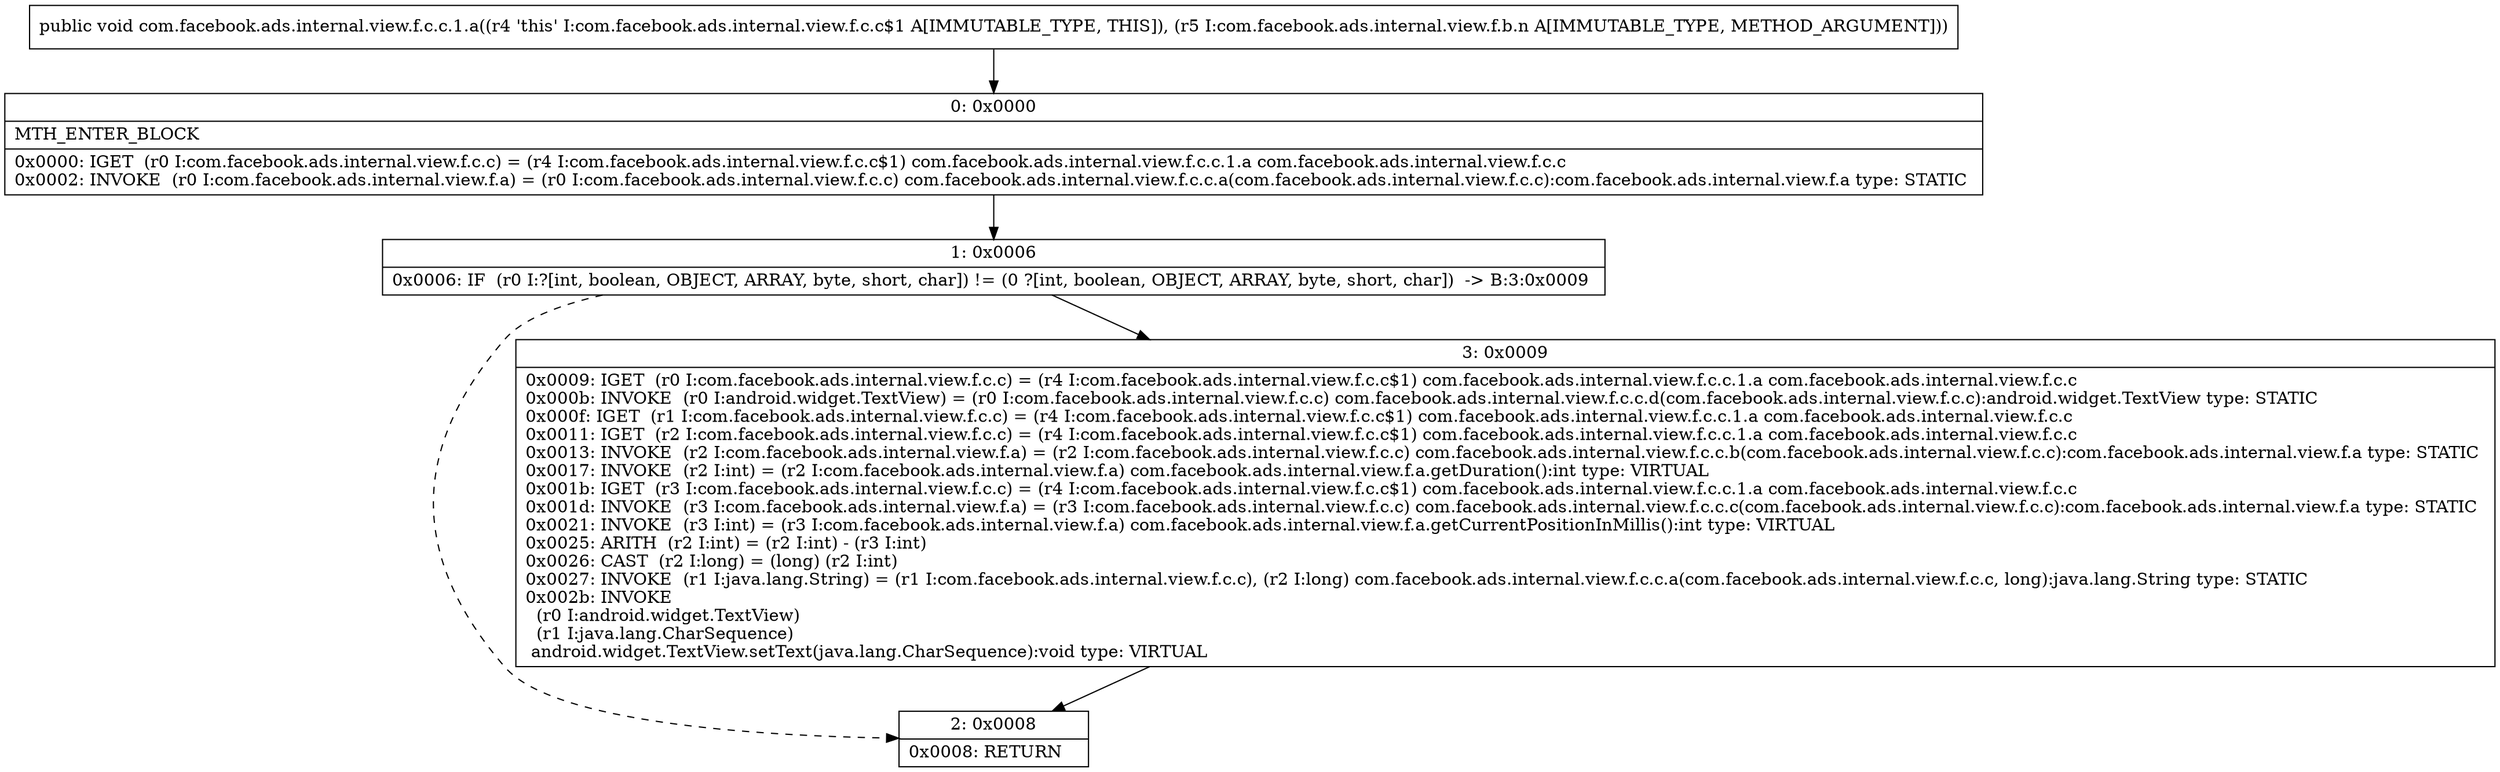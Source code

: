 digraph "CFG forcom.facebook.ads.internal.view.f.c.c.1.a(Lcom\/facebook\/ads\/internal\/view\/f\/b\/n;)V" {
Node_0 [shape=record,label="{0\:\ 0x0000|MTH_ENTER_BLOCK\l|0x0000: IGET  (r0 I:com.facebook.ads.internal.view.f.c.c) = (r4 I:com.facebook.ads.internal.view.f.c.c$1) com.facebook.ads.internal.view.f.c.c.1.a com.facebook.ads.internal.view.f.c.c \l0x0002: INVOKE  (r0 I:com.facebook.ads.internal.view.f.a) = (r0 I:com.facebook.ads.internal.view.f.c.c) com.facebook.ads.internal.view.f.c.c.a(com.facebook.ads.internal.view.f.c.c):com.facebook.ads.internal.view.f.a type: STATIC \l}"];
Node_1 [shape=record,label="{1\:\ 0x0006|0x0006: IF  (r0 I:?[int, boolean, OBJECT, ARRAY, byte, short, char]) != (0 ?[int, boolean, OBJECT, ARRAY, byte, short, char])  \-\> B:3:0x0009 \l}"];
Node_2 [shape=record,label="{2\:\ 0x0008|0x0008: RETURN   \l}"];
Node_3 [shape=record,label="{3\:\ 0x0009|0x0009: IGET  (r0 I:com.facebook.ads.internal.view.f.c.c) = (r4 I:com.facebook.ads.internal.view.f.c.c$1) com.facebook.ads.internal.view.f.c.c.1.a com.facebook.ads.internal.view.f.c.c \l0x000b: INVOKE  (r0 I:android.widget.TextView) = (r0 I:com.facebook.ads.internal.view.f.c.c) com.facebook.ads.internal.view.f.c.c.d(com.facebook.ads.internal.view.f.c.c):android.widget.TextView type: STATIC \l0x000f: IGET  (r1 I:com.facebook.ads.internal.view.f.c.c) = (r4 I:com.facebook.ads.internal.view.f.c.c$1) com.facebook.ads.internal.view.f.c.c.1.a com.facebook.ads.internal.view.f.c.c \l0x0011: IGET  (r2 I:com.facebook.ads.internal.view.f.c.c) = (r4 I:com.facebook.ads.internal.view.f.c.c$1) com.facebook.ads.internal.view.f.c.c.1.a com.facebook.ads.internal.view.f.c.c \l0x0013: INVOKE  (r2 I:com.facebook.ads.internal.view.f.a) = (r2 I:com.facebook.ads.internal.view.f.c.c) com.facebook.ads.internal.view.f.c.c.b(com.facebook.ads.internal.view.f.c.c):com.facebook.ads.internal.view.f.a type: STATIC \l0x0017: INVOKE  (r2 I:int) = (r2 I:com.facebook.ads.internal.view.f.a) com.facebook.ads.internal.view.f.a.getDuration():int type: VIRTUAL \l0x001b: IGET  (r3 I:com.facebook.ads.internal.view.f.c.c) = (r4 I:com.facebook.ads.internal.view.f.c.c$1) com.facebook.ads.internal.view.f.c.c.1.a com.facebook.ads.internal.view.f.c.c \l0x001d: INVOKE  (r3 I:com.facebook.ads.internal.view.f.a) = (r3 I:com.facebook.ads.internal.view.f.c.c) com.facebook.ads.internal.view.f.c.c.c(com.facebook.ads.internal.view.f.c.c):com.facebook.ads.internal.view.f.a type: STATIC \l0x0021: INVOKE  (r3 I:int) = (r3 I:com.facebook.ads.internal.view.f.a) com.facebook.ads.internal.view.f.a.getCurrentPositionInMillis():int type: VIRTUAL \l0x0025: ARITH  (r2 I:int) = (r2 I:int) \- (r3 I:int) \l0x0026: CAST  (r2 I:long) = (long) (r2 I:int) \l0x0027: INVOKE  (r1 I:java.lang.String) = (r1 I:com.facebook.ads.internal.view.f.c.c), (r2 I:long) com.facebook.ads.internal.view.f.c.c.a(com.facebook.ads.internal.view.f.c.c, long):java.lang.String type: STATIC \l0x002b: INVOKE  \l  (r0 I:android.widget.TextView)\l  (r1 I:java.lang.CharSequence)\l android.widget.TextView.setText(java.lang.CharSequence):void type: VIRTUAL \l}"];
MethodNode[shape=record,label="{public void com.facebook.ads.internal.view.f.c.c.1.a((r4 'this' I:com.facebook.ads.internal.view.f.c.c$1 A[IMMUTABLE_TYPE, THIS]), (r5 I:com.facebook.ads.internal.view.f.b.n A[IMMUTABLE_TYPE, METHOD_ARGUMENT])) }"];
MethodNode -> Node_0;
Node_0 -> Node_1;
Node_1 -> Node_2[style=dashed];
Node_1 -> Node_3;
Node_3 -> Node_2;
}

